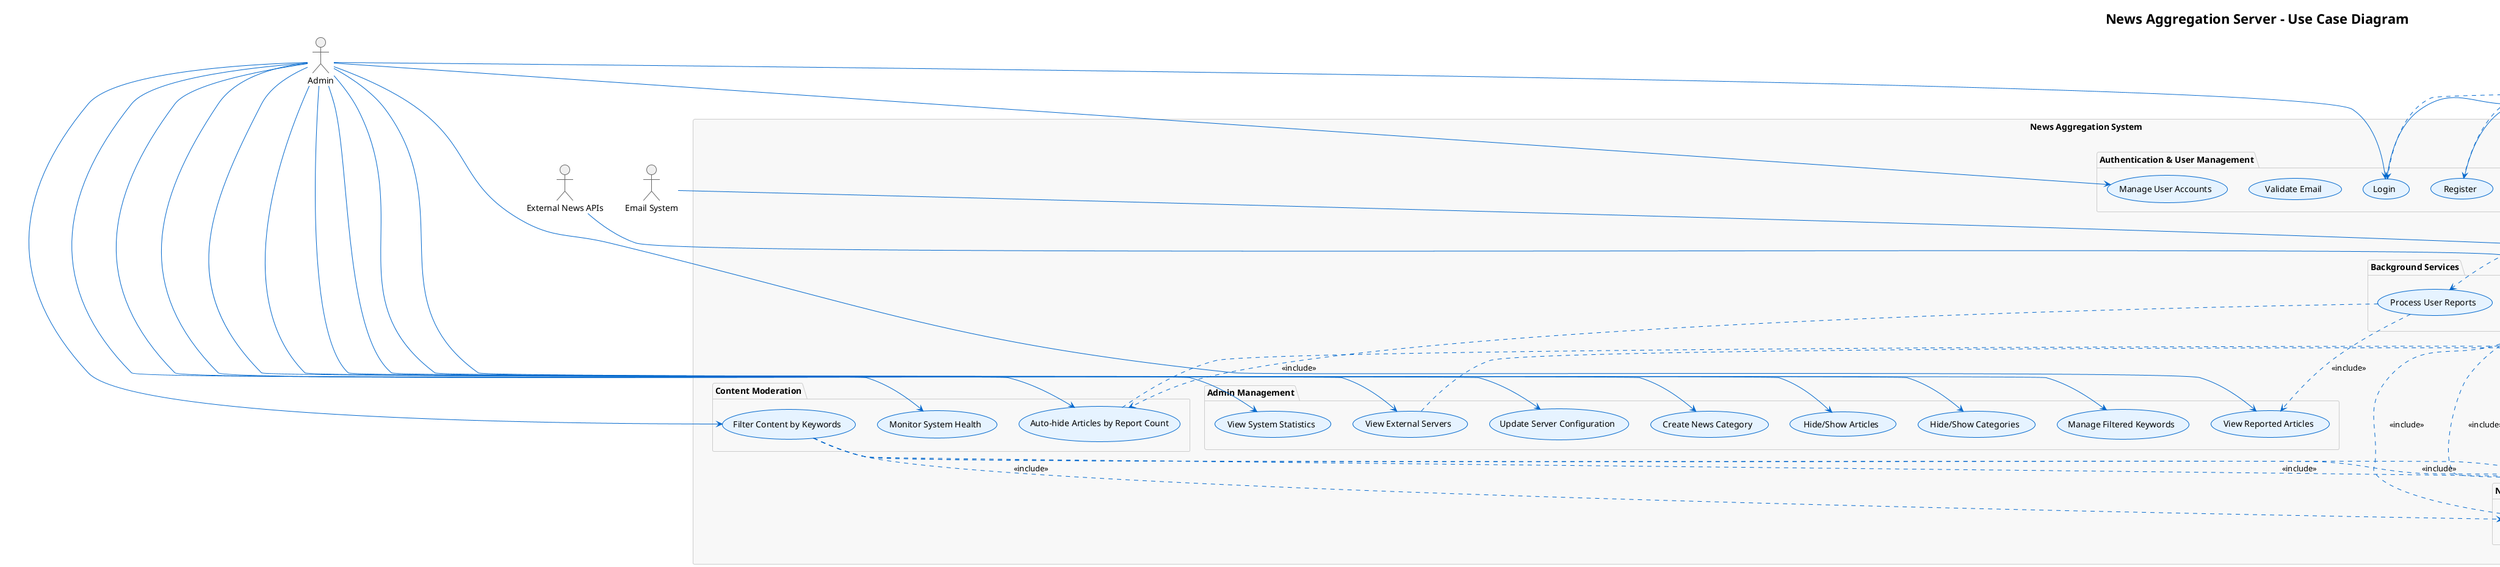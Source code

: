 @startuml NewsAggregationServerUseCaseDiagram

!theme plain
skinparam usecase {
  BackgroundColor #E6F3FF
  BorderColor #0066CC
  ArrowColor #0066CC
}
skinparam actor {
  BackgroundColor #F0F0F0
  BorderColor #666666
}
skinparam package {
  BackgroundColor #F8F8F8
  BorderColor #CCCCCC
}
skinparam backgroundColor #FFFFFF

title News Aggregation Server - Use Case Diagram

' Actors
actor "User" as user
actor "Admin" as admin
actor "External News APIs" as external
actor "Email System" as email

' System Boundary
rectangle "News Aggregation System" {
  
  package "Authentication & User Management" {
    usecase "Login" as UC1
    usecase "Register" as UC2
    usecase "Update Profile" as UC3
    usecase "Validate Email" as UC4
    usecase "Manage User Accounts" as UC5
  }
  
  package "News Browsing & Search" {
    usecase "View Headlines" as UC6
    usecase "View Today's News" as UC7
    usecase "View News by Category" as UC8
    usecase "View News by Date Range" as UC9
    usecase "Search News" as UC10
    usecase "View Article Details" as UC11
  }
  
  package "User Interactions" {
    usecase "Save Article" as UC12
    usecase "View Saved Articles" as UC13
    usecase "Delete Saved Article" as UC14
    usecase "Like Article" as UC15
    usecase "Unlike Article" as UC16
    usecase "Mark Article as Read" as UC17
    usecase "Report Article" as UC18
  }
  
  package "Personalization" {
    usecase "Get Personalized Recommendations" as UC19
    usecase "Configure Notification Settings" as UC20
    usecase "Set Keywords for Notifications" as UC21
    usecase "View Notifications" as UC22
    usecase "Mark Notification as Read" as UC23
  }
  
  package "Admin Management" {
    usecase "View External Servers" as UC24
    usecase "Update Server Configuration" as UC25
    usecase "Create News Category" as UC26
    usecase "View Reported Articles" as UC27
    usecase "Hide/Show Articles" as UC28
    usecase "Hide/Show Categories" as UC29
    usecase "Manage Filtered Keywords" as UC30
    usecase "View System Statistics" as UC31
  }
  
  package "Background Services" {
    usecase "Aggregate News from External Sources" as UC32
    usecase "Send Email Notifications" as UC33
    usecase "Process User Reports" as UC34
    usecase "Generate Recommendations" as UC35
  }
  
  package "Content Moderation" {
    usecase "Auto-hide Articles by Report Count" as UC36
    usecase "Filter Content by Keywords" as UC37
    usecase "Monitor System Health" as UC38
  }
}

' User Relationships
user --> UC1
user --> UC2
user --> UC3
user --> UC6
user --> UC7
user --> UC8
user --> UC9
user --> UC10
user --> UC11
user --> UC12
user --> UC13
user --> UC14
user --> UC15
user --> UC16
user --> UC17
user --> UC18
user --> UC19
user --> UC20
user --> UC21
user --> UC22
user --> UC23

' Admin Relationships
admin --> UC1
admin --> UC5
admin --> UC24
admin --> UC25
admin --> UC26
admin --> UC27
admin --> UC28
admin --> UC29
admin --> UC30
admin --> UC31
admin --> UC36
admin --> UC37
admin --> UC38

' External System Relationships
external --> UC32
email --> UC33

' Include Relationships
UC32 ..> UC6 : <<include>>
UC32 ..> UC7 : <<include>>
UC32 ..> UC8 : <<include>>
UC32 ..> UC9 : <<include>>

UC33 ..> UC20 : <<include>>
UC33 ..> UC21 : <<include>>

UC34 ..> UC27 : <<include>>
UC34 ..> UC36 : <<include>>

UC35 ..> UC19 : <<include>>

UC37 ..> UC6 : <<include>>
UC37 ..> UC7 : <<include>>
UC37 ..> UC8 : <<include>>
UC37 ..> UC9 : <<include>>

' Extend Relationships
UC15 ..> UC35 : <<extend>>
UC16 ..> UC35 : <<extend>>
UC17 ..> UC35 : <<extend>>
UC12 ..> UC35 : <<extend>>

UC18 ..> UC34 : <<extend>>

UC20 ..> UC33 : <<extend>>
UC21 ..> UC33 : <<extend>>

' Notes
note right of UC1 : "JWT-based authentication\nwith role-based access"
note right of UC2 : "Email validation required\nUsername uniqueness check"
note right of UC6 : "Default news view\nwith pagination"
note right of UC10 : "Full-text search with\ndate range filtering"
note right of UC19 : "AI-driven recommendations\nbased on user behavior"
note right of UC24 : "Monitor API status\nand rate limits"
note right of UC32 : "Runs every 4 hours\nMulti-source aggregation"
note right of UC36 : "Automatic moderation\nbased on report threshold"

note bottom of "News Aggregation System" : "System Features:\n• Multi-source news aggregation\n• Personalized content delivery\n• Content moderation system\n• Email notification system\n• Background processing\n• RESTful API architecture"

@enduml 
